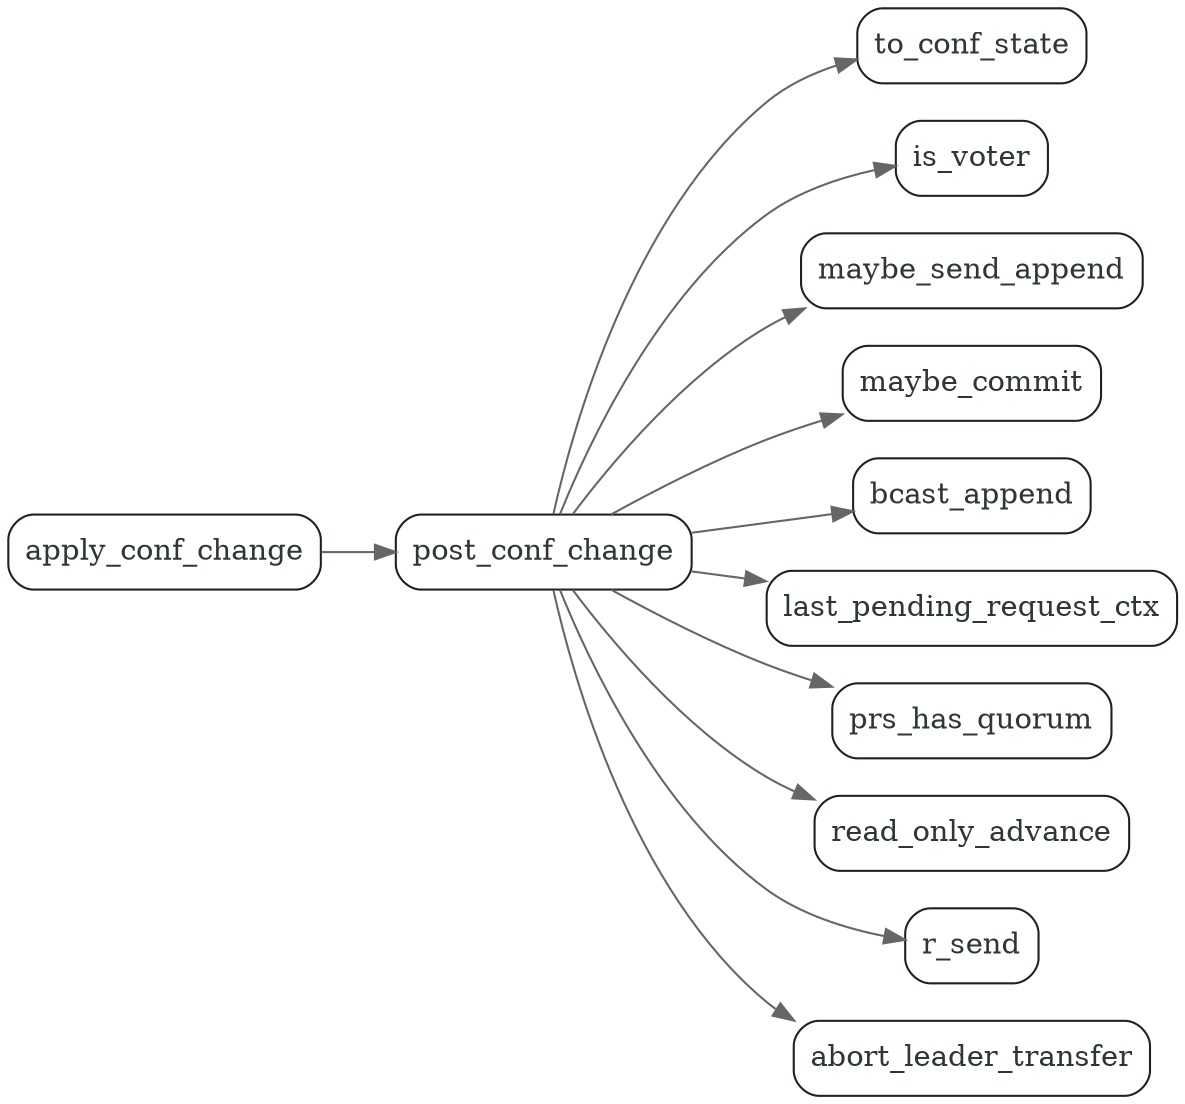 #include "styles.h"
digraph post_conf_change {
  node[shape=box;style="rounded";color="#1c2123";fontcolor="#2f3638"];
  edge[color=gray40];
  newrank=true;
  rankdir=LR;
  apply_conf_change -> post_conf_change -> {
    to_conf_state;
    is_voter;
    maybe_send_append;
    maybe_commit;
    bcast_append;
    last_pending_request_ctx;
    prs_has_quorum;
    read_only_advance;
    r_send;
    abort_leader_transfer;
  }
}
